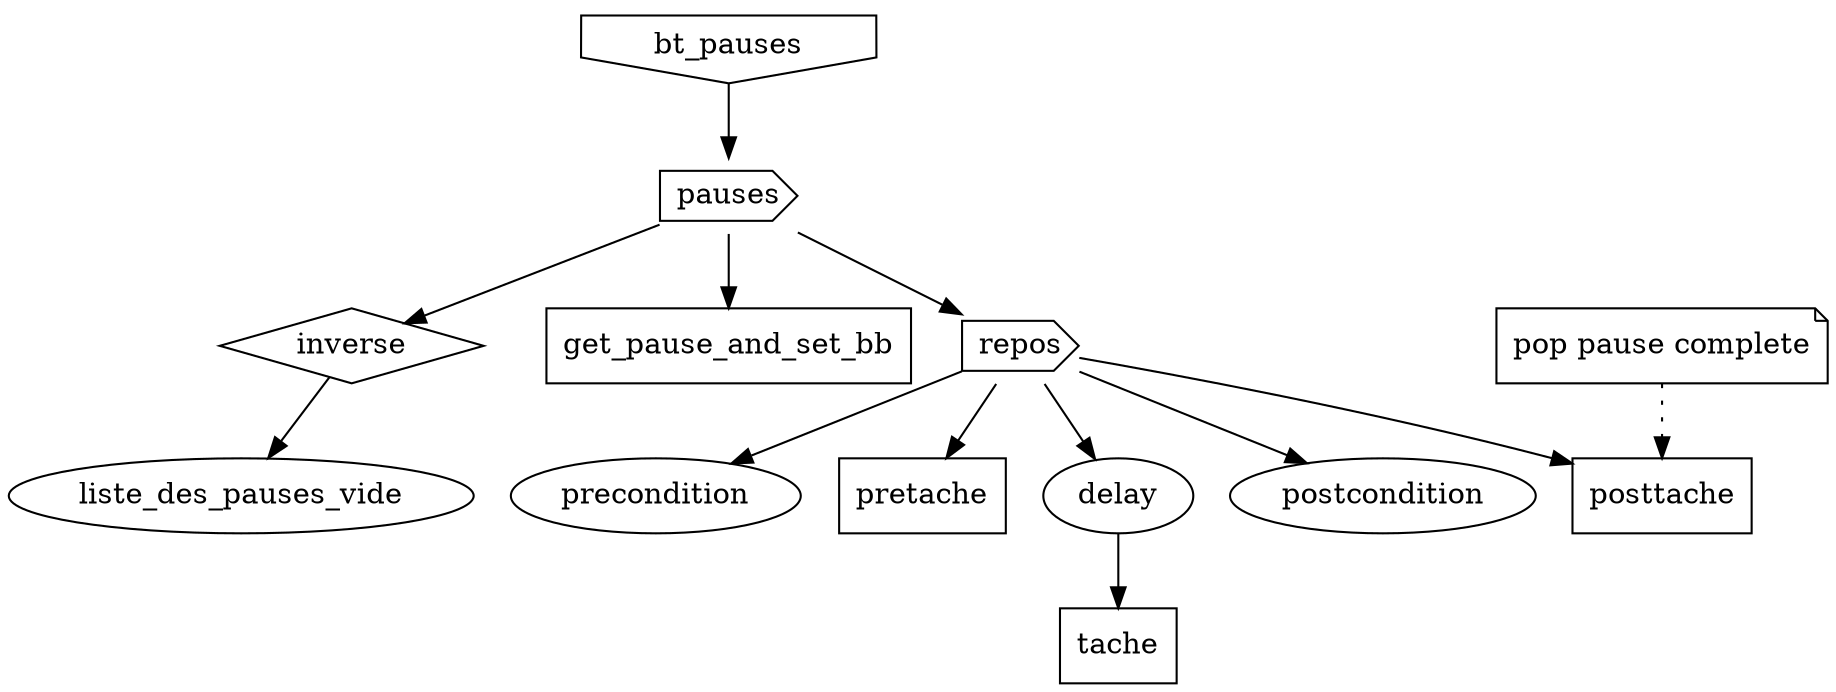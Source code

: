 digraph BTpauses {

// noeuds
//   invhouse : racine
//   octagon : selector
//   cds : sequence
//   box3d : parallel
//   diamond : decorator
//   oval : condition
//   box : action
//   note : commentaire

{ node[shape=invhouse]; bt_pauses; };
  { node[shape=cds]; pauses; };
    { node[shape=diamond]; inverse; };
      { node[shape=oval]; liste_des_pauses_vide; };
    { node[shape=box]; get_pause_and_set_bb; };
    { node[shape=cds]; repos; };
      { node[shape=oval]; precondition; };
      { node[shape=box]; pretache; };
      { node[shape=oval]; delay; };
        { node[shape=box]; tache; };
      { node[shape=oval]; postcondition; };
      { node[shape=box]; posttache; };

      { node[shape=note]; pop_pause [label="pop pause complete"]; };


// aretes

bt_pauses->pauses->inverse->liste_des_pauses_vide;
pauses->get_pause_and_set_bb;
pauses->repos->precondition;
repos->pretache;
repos->delay->tache;
repos->postcondition;
repos->posttache;
pop_pause->posttache [style=dotted];

}
